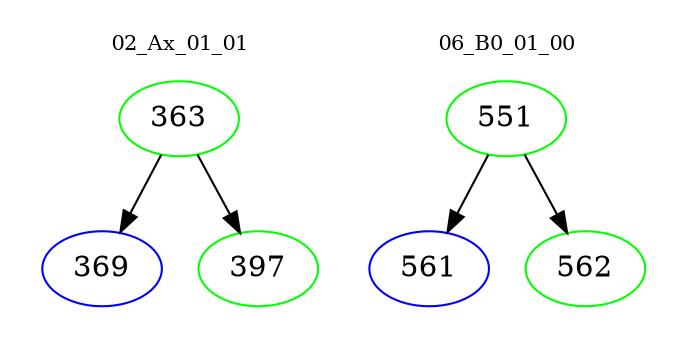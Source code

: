 digraph{
subgraph cluster_0 {
color = white
label = "02_Ax_01_01";
fontsize=10;
T0_363 [label="363", color="green"]
T0_363 -> T0_369 [color="black"]
T0_369 [label="369", color="blue"]
T0_363 -> T0_397 [color="black"]
T0_397 [label="397", color="green"]
}
subgraph cluster_1 {
color = white
label = "06_B0_01_00";
fontsize=10;
T1_551 [label="551", color="green"]
T1_551 -> T1_561 [color="black"]
T1_561 [label="561", color="blue"]
T1_551 -> T1_562 [color="black"]
T1_562 [label="562", color="green"]
}
}
